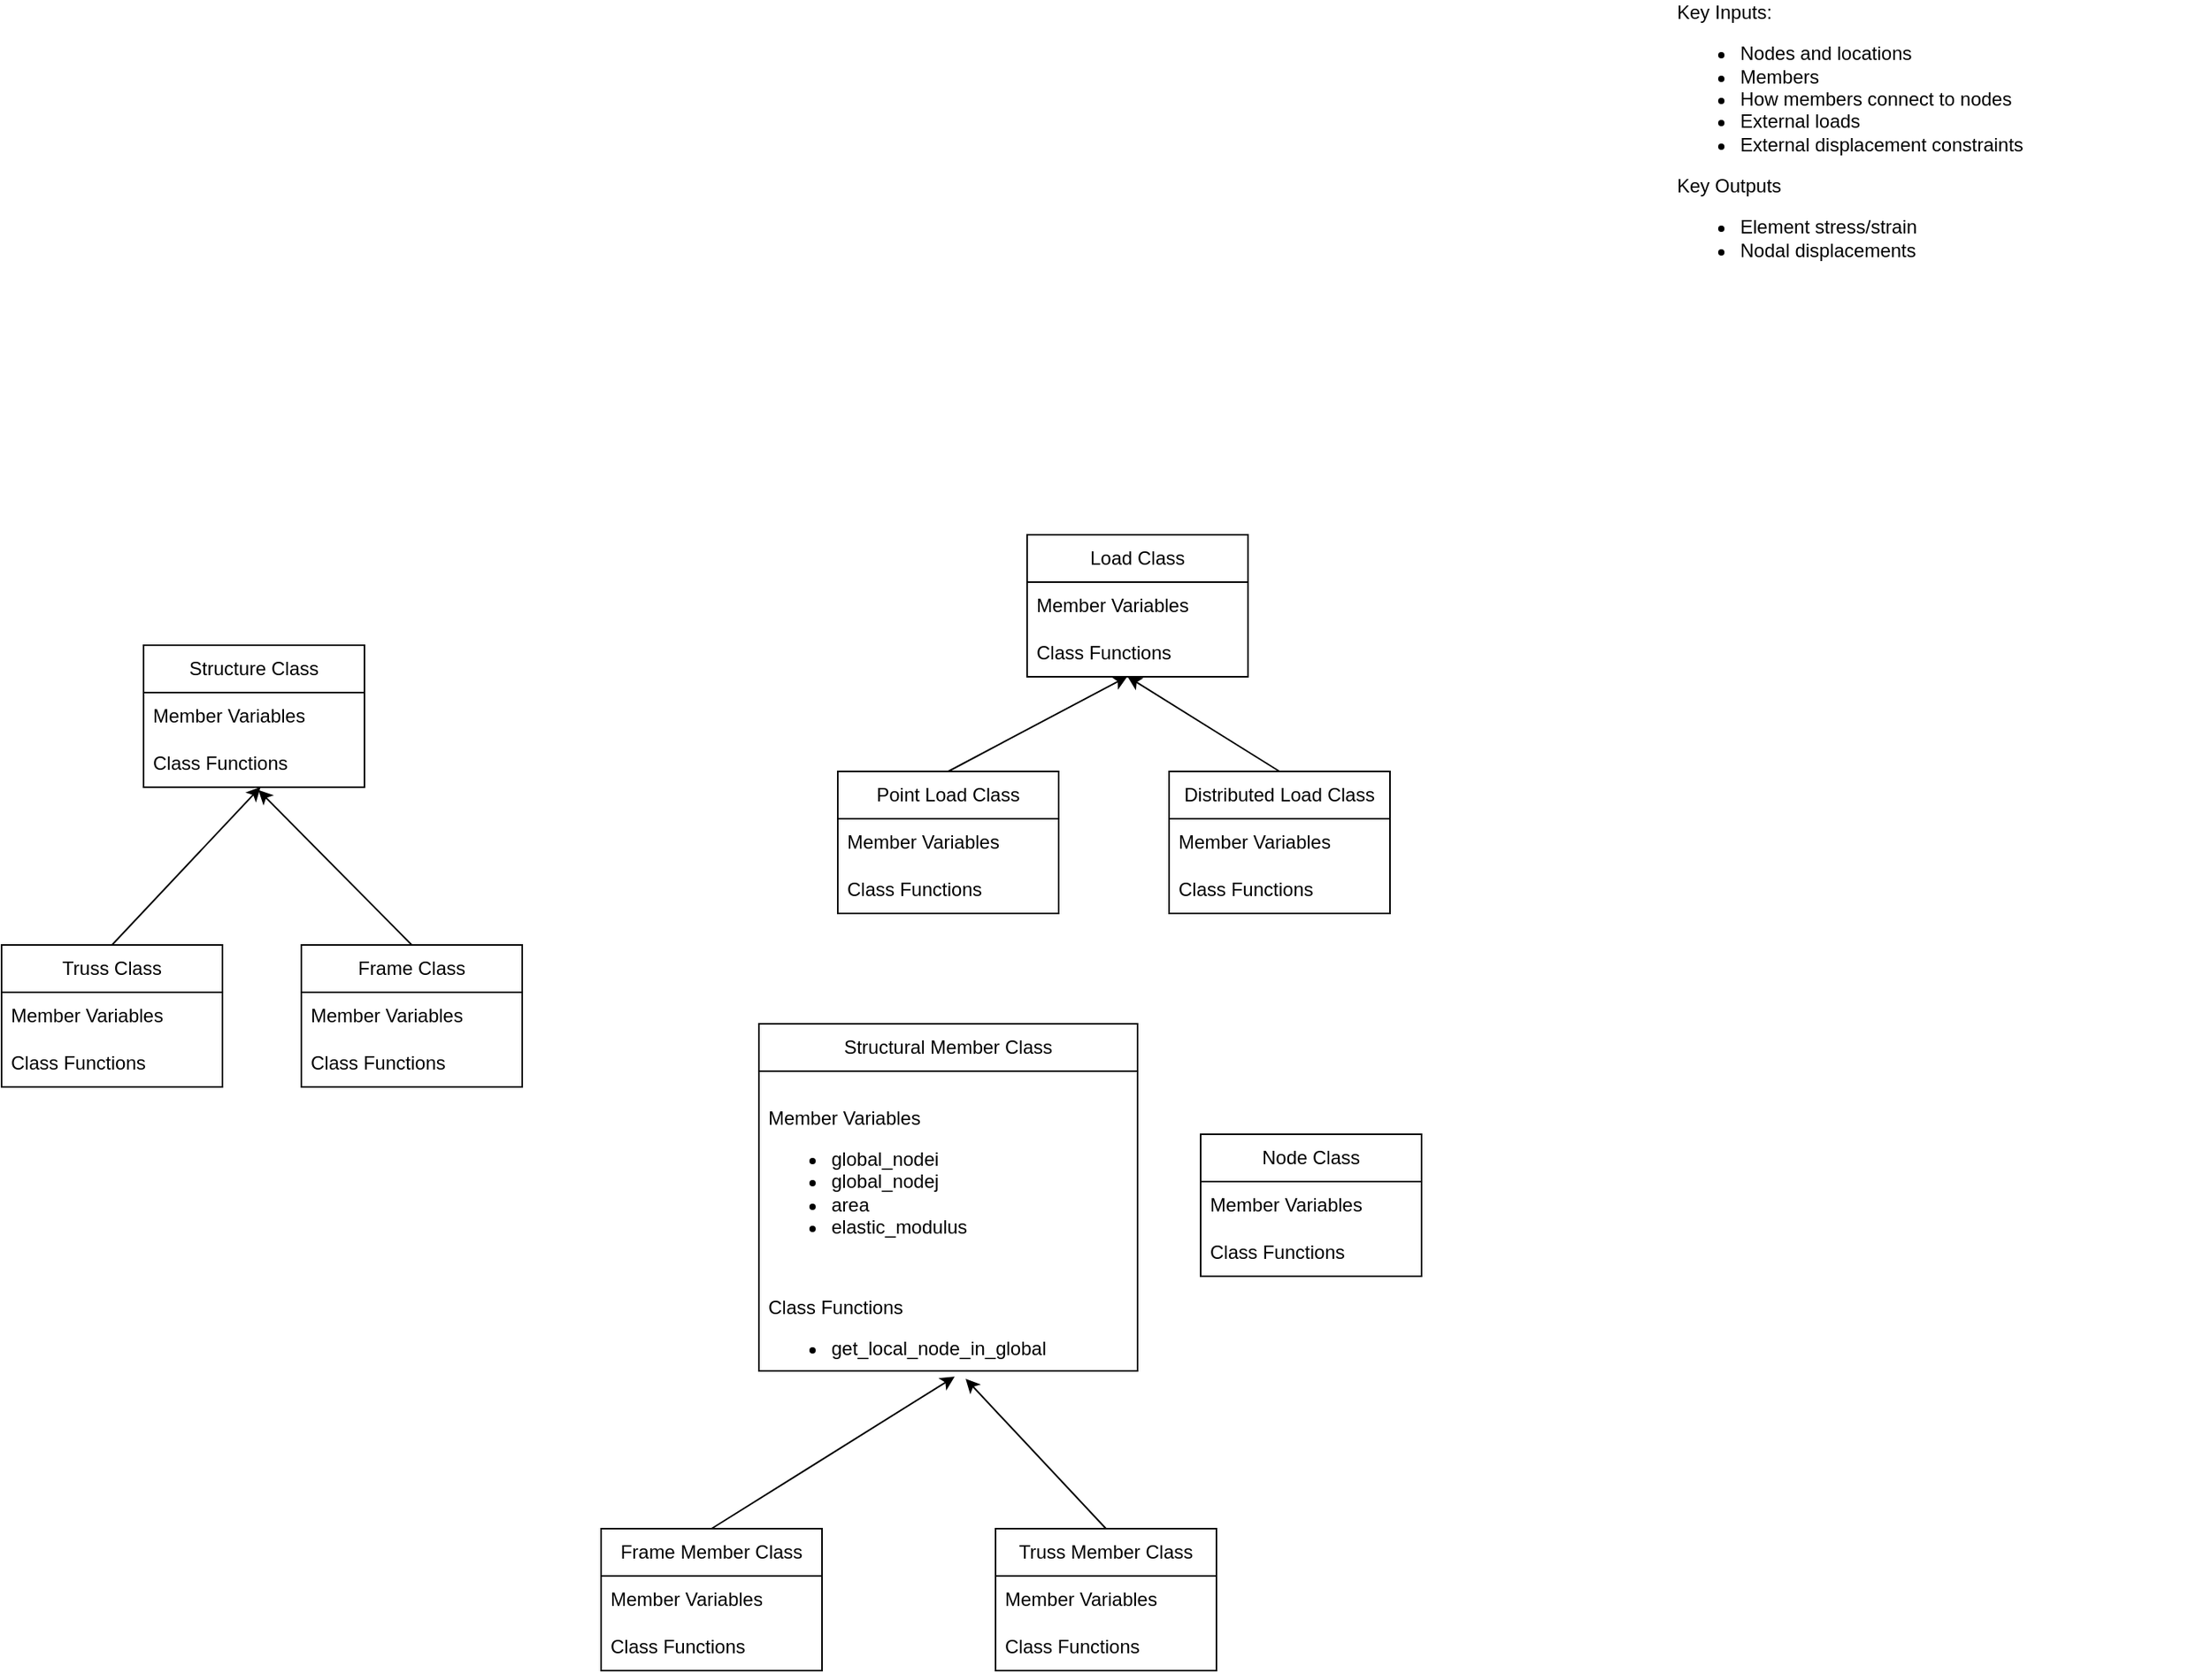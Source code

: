 <mxfile version="21.6.6" type="github">
  <diagram name="Page-1" id="8v4hivThOCxOhdB2SJ5s">
    <mxGraphModel dx="1423" dy="1930" grid="1" gridSize="10" guides="1" tooltips="1" connect="1" arrows="1" fold="1" page="1" pageScale="1" pageWidth="850" pageHeight="1100" math="0" shadow="0">
      <root>
        <mxCell id="0" />
        <mxCell id="1" parent="0" />
        <mxCell id="5DhYSEr1fFvONISvYPqg-1" value="Structural Member Class" style="swimlane;fontStyle=0;childLayout=stackLayout;horizontal=1;startSize=30;horizontalStack=0;resizeParent=1;resizeParentMax=0;resizeLast=0;collapsible=1;marginBottom=0;whiteSpace=wrap;html=1;" vertex="1" parent="1">
          <mxGeometry x="700" y="-170" width="240" height="220" as="geometry" />
        </mxCell>
        <mxCell id="5DhYSEr1fFvONISvYPqg-3" value="Member Variables&lt;br&gt;&lt;ul&gt;&lt;li&gt;global_nodei&lt;/li&gt;&lt;li&gt;global_nodej&lt;/li&gt;&lt;li&gt;area&lt;/li&gt;&lt;li&gt;elastic_modulus&lt;/li&gt;&lt;/ul&gt;" style="text;strokeColor=none;fillColor=none;align=left;verticalAlign=middle;spacingLeft=4;spacingRight=4;overflow=hidden;points=[[0,0.5],[1,0.5]];portConstraint=eastwest;rotatable=0;whiteSpace=wrap;html=1;" vertex="1" parent="5DhYSEr1fFvONISvYPqg-1">
          <mxGeometry y="30" width="240" height="140" as="geometry" />
        </mxCell>
        <mxCell id="5DhYSEr1fFvONISvYPqg-2" value="Class Functions&lt;br&gt;&lt;ul&gt;&lt;li&gt;get_local_node_in_global&lt;/li&gt;&lt;/ul&gt;" style="text;strokeColor=none;fillColor=none;align=left;verticalAlign=middle;spacingLeft=4;spacingRight=4;overflow=hidden;points=[[0,0.5],[1,0.5]];portConstraint=eastwest;rotatable=0;whiteSpace=wrap;html=1;" vertex="1" parent="5DhYSEr1fFvONISvYPqg-1">
          <mxGeometry y="170" width="240" height="50" as="geometry" />
        </mxCell>
        <mxCell id="5DhYSEr1fFvONISvYPqg-5" value="Node Class" style="swimlane;fontStyle=0;childLayout=stackLayout;horizontal=1;startSize=30;horizontalStack=0;resizeParent=1;resizeParentMax=0;resizeLast=0;collapsible=1;marginBottom=0;whiteSpace=wrap;html=1;" vertex="1" parent="1">
          <mxGeometry x="980" y="-100" width="140" height="90" as="geometry" />
        </mxCell>
        <mxCell id="5DhYSEr1fFvONISvYPqg-6" value="Member Variables" style="text;strokeColor=none;fillColor=none;align=left;verticalAlign=middle;spacingLeft=4;spacingRight=4;overflow=hidden;points=[[0,0.5],[1,0.5]];portConstraint=eastwest;rotatable=0;whiteSpace=wrap;html=1;" vertex="1" parent="5DhYSEr1fFvONISvYPqg-5">
          <mxGeometry y="30" width="140" height="30" as="geometry" />
        </mxCell>
        <mxCell id="5DhYSEr1fFvONISvYPqg-7" value="Class Functions" style="text;strokeColor=none;fillColor=none;align=left;verticalAlign=middle;spacingLeft=4;spacingRight=4;overflow=hidden;points=[[0,0.5],[1,0.5]];portConstraint=eastwest;rotatable=0;whiteSpace=wrap;html=1;" vertex="1" parent="5DhYSEr1fFvONISvYPqg-5">
          <mxGeometry y="60" width="140" height="30" as="geometry" />
        </mxCell>
        <mxCell id="5DhYSEr1fFvONISvYPqg-8" value="Structure Class" style="swimlane;fontStyle=0;childLayout=stackLayout;horizontal=1;startSize=30;horizontalStack=0;resizeParent=1;resizeParentMax=0;resizeLast=0;collapsible=1;marginBottom=0;whiteSpace=wrap;html=1;" vertex="1" parent="1">
          <mxGeometry x="310" y="-410" width="140" height="90" as="geometry" />
        </mxCell>
        <mxCell id="5DhYSEr1fFvONISvYPqg-9" value="Member Variables" style="text;strokeColor=none;fillColor=none;align=left;verticalAlign=middle;spacingLeft=4;spacingRight=4;overflow=hidden;points=[[0,0.5],[1,0.5]];portConstraint=eastwest;rotatable=0;whiteSpace=wrap;html=1;" vertex="1" parent="5DhYSEr1fFvONISvYPqg-8">
          <mxGeometry y="30" width="140" height="30" as="geometry" />
        </mxCell>
        <mxCell id="5DhYSEr1fFvONISvYPqg-10" value="Class Functions" style="text;strokeColor=none;fillColor=none;align=left;verticalAlign=middle;spacingLeft=4;spacingRight=4;overflow=hidden;points=[[0,0.5],[1,0.5]];portConstraint=eastwest;rotatable=0;whiteSpace=wrap;html=1;" vertex="1" parent="5DhYSEr1fFvONISvYPqg-8">
          <mxGeometry y="60" width="140" height="30" as="geometry" />
        </mxCell>
        <mxCell id="5DhYSEr1fFvONISvYPqg-11" value="Truss Class" style="swimlane;fontStyle=0;childLayout=stackLayout;horizontal=1;startSize=30;horizontalStack=0;resizeParent=1;resizeParentMax=0;resizeLast=0;collapsible=1;marginBottom=0;whiteSpace=wrap;html=1;" vertex="1" parent="1">
          <mxGeometry x="220" y="-220" width="140" height="90" as="geometry" />
        </mxCell>
        <mxCell id="5DhYSEr1fFvONISvYPqg-12" value="Member Variables" style="text;strokeColor=none;fillColor=none;align=left;verticalAlign=middle;spacingLeft=4;spacingRight=4;overflow=hidden;points=[[0,0.5],[1,0.5]];portConstraint=eastwest;rotatable=0;whiteSpace=wrap;html=1;" vertex="1" parent="5DhYSEr1fFvONISvYPqg-11">
          <mxGeometry y="30" width="140" height="30" as="geometry" />
        </mxCell>
        <mxCell id="5DhYSEr1fFvONISvYPqg-13" value="Class Functions" style="text;strokeColor=none;fillColor=none;align=left;verticalAlign=middle;spacingLeft=4;spacingRight=4;overflow=hidden;points=[[0,0.5],[1,0.5]];portConstraint=eastwest;rotatable=0;whiteSpace=wrap;html=1;" vertex="1" parent="5DhYSEr1fFvONISvYPqg-11">
          <mxGeometry y="60" width="140" height="30" as="geometry" />
        </mxCell>
        <mxCell id="5DhYSEr1fFvONISvYPqg-14" value="Frame Class" style="swimlane;fontStyle=0;childLayout=stackLayout;horizontal=1;startSize=30;horizontalStack=0;resizeParent=1;resizeParentMax=0;resizeLast=0;collapsible=1;marginBottom=0;whiteSpace=wrap;html=1;" vertex="1" parent="1">
          <mxGeometry x="410" y="-220" width="140" height="90" as="geometry" />
        </mxCell>
        <mxCell id="5DhYSEr1fFvONISvYPqg-15" value="Member Variables" style="text;strokeColor=none;fillColor=none;align=left;verticalAlign=middle;spacingLeft=4;spacingRight=4;overflow=hidden;points=[[0,0.5],[1,0.5]];portConstraint=eastwest;rotatable=0;whiteSpace=wrap;html=1;" vertex="1" parent="5DhYSEr1fFvONISvYPqg-14">
          <mxGeometry y="30" width="140" height="30" as="geometry" />
        </mxCell>
        <mxCell id="5DhYSEr1fFvONISvYPqg-16" value="Class Functions" style="text;strokeColor=none;fillColor=none;align=left;verticalAlign=middle;spacingLeft=4;spacingRight=4;overflow=hidden;points=[[0,0.5],[1,0.5]];portConstraint=eastwest;rotatable=0;whiteSpace=wrap;html=1;" vertex="1" parent="5DhYSEr1fFvONISvYPqg-14">
          <mxGeometry y="60" width="140" height="30" as="geometry" />
        </mxCell>
        <mxCell id="5DhYSEr1fFvONISvYPqg-17" value="" style="endArrow=classic;html=1;rounded=0;entryX=0.53;entryY=0.994;entryDx=0;entryDy=0;entryPerimeter=0;exitX=0.5;exitY=0;exitDx=0;exitDy=0;" edge="1" parent="1" source="5DhYSEr1fFvONISvYPqg-11" target="5DhYSEr1fFvONISvYPqg-10">
          <mxGeometry width="50" height="50" relative="1" as="geometry">
            <mxPoint x="250" y="-250" as="sourcePoint" />
            <mxPoint x="300" y="-300" as="targetPoint" />
          </mxGeometry>
        </mxCell>
        <mxCell id="5DhYSEr1fFvONISvYPqg-19" value="" style="endArrow=classic;html=1;rounded=0;entryX=0.52;entryY=1.061;entryDx=0;entryDy=0;entryPerimeter=0;exitX=0.5;exitY=0;exitDx=0;exitDy=0;" edge="1" parent="1" source="5DhYSEr1fFvONISvYPqg-14" target="5DhYSEr1fFvONISvYPqg-10">
          <mxGeometry width="50" height="50" relative="1" as="geometry">
            <mxPoint x="260" y="-240" as="sourcePoint" />
            <mxPoint x="394" y="-310" as="targetPoint" />
          </mxGeometry>
        </mxCell>
        <mxCell id="5DhYSEr1fFvONISvYPqg-20" value="Load Class" style="swimlane;fontStyle=0;childLayout=stackLayout;horizontal=1;startSize=30;horizontalStack=0;resizeParent=1;resizeParentMax=0;resizeLast=0;collapsible=1;marginBottom=0;whiteSpace=wrap;html=1;" vertex="1" parent="1">
          <mxGeometry x="870" y="-480" width="140" height="90" as="geometry" />
        </mxCell>
        <mxCell id="5DhYSEr1fFvONISvYPqg-21" value="Member Variables" style="text;strokeColor=none;fillColor=none;align=left;verticalAlign=middle;spacingLeft=4;spacingRight=4;overflow=hidden;points=[[0,0.5],[1,0.5]];portConstraint=eastwest;rotatable=0;whiteSpace=wrap;html=1;" vertex="1" parent="5DhYSEr1fFvONISvYPqg-20">
          <mxGeometry y="30" width="140" height="30" as="geometry" />
        </mxCell>
        <mxCell id="5DhYSEr1fFvONISvYPqg-22" value="Class Functions" style="text;strokeColor=none;fillColor=none;align=left;verticalAlign=middle;spacingLeft=4;spacingRight=4;overflow=hidden;points=[[0,0.5],[1,0.5]];portConstraint=eastwest;rotatable=0;whiteSpace=wrap;html=1;" vertex="1" parent="5DhYSEr1fFvONISvYPqg-20">
          <mxGeometry y="60" width="140" height="30" as="geometry" />
        </mxCell>
        <mxCell id="5DhYSEr1fFvONISvYPqg-23" value="Point Load Class" style="swimlane;fontStyle=0;childLayout=stackLayout;horizontal=1;startSize=30;horizontalStack=0;resizeParent=1;resizeParentMax=0;resizeLast=0;collapsible=1;marginBottom=0;whiteSpace=wrap;html=1;" vertex="1" parent="1">
          <mxGeometry x="750" y="-330" width="140" height="90" as="geometry" />
        </mxCell>
        <mxCell id="5DhYSEr1fFvONISvYPqg-24" value="Member Variables" style="text;strokeColor=none;fillColor=none;align=left;verticalAlign=middle;spacingLeft=4;spacingRight=4;overflow=hidden;points=[[0,0.5],[1,0.5]];portConstraint=eastwest;rotatable=0;whiteSpace=wrap;html=1;" vertex="1" parent="5DhYSEr1fFvONISvYPqg-23">
          <mxGeometry y="30" width="140" height="30" as="geometry" />
        </mxCell>
        <mxCell id="5DhYSEr1fFvONISvYPqg-25" value="Class Functions" style="text;strokeColor=none;fillColor=none;align=left;verticalAlign=middle;spacingLeft=4;spacingRight=4;overflow=hidden;points=[[0,0.5],[1,0.5]];portConstraint=eastwest;rotatable=0;whiteSpace=wrap;html=1;" vertex="1" parent="5DhYSEr1fFvONISvYPqg-23">
          <mxGeometry y="60" width="140" height="30" as="geometry" />
        </mxCell>
        <mxCell id="5DhYSEr1fFvONISvYPqg-26" value="Distributed Load Class" style="swimlane;fontStyle=0;childLayout=stackLayout;horizontal=1;startSize=30;horizontalStack=0;resizeParent=1;resizeParentMax=0;resizeLast=0;collapsible=1;marginBottom=0;whiteSpace=wrap;html=1;" vertex="1" parent="1">
          <mxGeometry x="960" y="-330" width="140" height="90" as="geometry" />
        </mxCell>
        <mxCell id="5DhYSEr1fFvONISvYPqg-27" value="Member Variables" style="text;strokeColor=none;fillColor=none;align=left;verticalAlign=middle;spacingLeft=4;spacingRight=4;overflow=hidden;points=[[0,0.5],[1,0.5]];portConstraint=eastwest;rotatable=0;whiteSpace=wrap;html=1;" vertex="1" parent="5DhYSEr1fFvONISvYPqg-26">
          <mxGeometry y="30" width="140" height="30" as="geometry" />
        </mxCell>
        <mxCell id="5DhYSEr1fFvONISvYPqg-28" value="Class Functions" style="text;strokeColor=none;fillColor=none;align=left;verticalAlign=middle;spacingLeft=4;spacingRight=4;overflow=hidden;points=[[0,0.5],[1,0.5]];portConstraint=eastwest;rotatable=0;whiteSpace=wrap;html=1;" vertex="1" parent="5DhYSEr1fFvONISvYPqg-26">
          <mxGeometry y="60" width="140" height="30" as="geometry" />
        </mxCell>
        <mxCell id="5DhYSEr1fFvONISvYPqg-29" value="" style="endArrow=classic;html=1;rounded=0;entryX=0.454;entryY=0.993;entryDx=0;entryDy=0;entryPerimeter=0;exitX=0.5;exitY=0;exitDx=0;exitDy=0;" edge="1" parent="1" source="5DhYSEr1fFvONISvYPqg-23" target="5DhYSEr1fFvONISvYPqg-22">
          <mxGeometry width="50" height="50" relative="1" as="geometry">
            <mxPoint x="490" y="-210" as="sourcePoint" />
            <mxPoint x="393" y="-308" as="targetPoint" />
          </mxGeometry>
        </mxCell>
        <mxCell id="5DhYSEr1fFvONISvYPqg-30" value="" style="endArrow=classic;html=1;rounded=0;entryX=0.454;entryY=0.993;entryDx=0;entryDy=0;entryPerimeter=0;exitX=0.5;exitY=0;exitDx=0;exitDy=0;" edge="1" parent="1" source="5DhYSEr1fFvONISvYPqg-26" target="5DhYSEr1fFvONISvYPqg-22">
          <mxGeometry width="50" height="50" relative="1" as="geometry">
            <mxPoint x="830" y="-320" as="sourcePoint" />
            <mxPoint x="944" y="-380" as="targetPoint" />
          </mxGeometry>
        </mxCell>
        <mxCell id="5DhYSEr1fFvONISvYPqg-31" value="Frame Member Class" style="swimlane;fontStyle=0;childLayout=stackLayout;horizontal=1;startSize=30;horizontalStack=0;resizeParent=1;resizeParentMax=0;resizeLast=0;collapsible=1;marginBottom=0;whiteSpace=wrap;html=1;" vertex="1" parent="1">
          <mxGeometry x="600" y="150" width="140" height="90" as="geometry" />
        </mxCell>
        <mxCell id="5DhYSEr1fFvONISvYPqg-32" value="Member Variables" style="text;strokeColor=none;fillColor=none;align=left;verticalAlign=middle;spacingLeft=4;spacingRight=4;overflow=hidden;points=[[0,0.5],[1,0.5]];portConstraint=eastwest;rotatable=0;whiteSpace=wrap;html=1;" vertex="1" parent="5DhYSEr1fFvONISvYPqg-31">
          <mxGeometry y="30" width="140" height="30" as="geometry" />
        </mxCell>
        <mxCell id="5DhYSEr1fFvONISvYPqg-33" value="Class Functions" style="text;strokeColor=none;fillColor=none;align=left;verticalAlign=middle;spacingLeft=4;spacingRight=4;overflow=hidden;points=[[0,0.5],[1,0.5]];portConstraint=eastwest;rotatable=0;whiteSpace=wrap;html=1;" vertex="1" parent="5DhYSEr1fFvONISvYPqg-31">
          <mxGeometry y="60" width="140" height="30" as="geometry" />
        </mxCell>
        <mxCell id="5DhYSEr1fFvONISvYPqg-34" value="Truss Member Class" style="swimlane;fontStyle=0;childLayout=stackLayout;horizontal=1;startSize=30;horizontalStack=0;resizeParent=1;resizeParentMax=0;resizeLast=0;collapsible=1;marginBottom=0;whiteSpace=wrap;html=1;" vertex="1" parent="1">
          <mxGeometry x="850" y="150" width="140" height="90" as="geometry" />
        </mxCell>
        <mxCell id="5DhYSEr1fFvONISvYPqg-35" value="Member Variables" style="text;strokeColor=none;fillColor=none;align=left;verticalAlign=middle;spacingLeft=4;spacingRight=4;overflow=hidden;points=[[0,0.5],[1,0.5]];portConstraint=eastwest;rotatable=0;whiteSpace=wrap;html=1;" vertex="1" parent="5DhYSEr1fFvONISvYPqg-34">
          <mxGeometry y="30" width="140" height="30" as="geometry" />
        </mxCell>
        <mxCell id="5DhYSEr1fFvONISvYPqg-36" value="Class Functions" style="text;strokeColor=none;fillColor=none;align=left;verticalAlign=middle;spacingLeft=4;spacingRight=4;overflow=hidden;points=[[0,0.5],[1,0.5]];portConstraint=eastwest;rotatable=0;whiteSpace=wrap;html=1;" vertex="1" parent="5DhYSEr1fFvONISvYPqg-34">
          <mxGeometry y="60" width="140" height="30" as="geometry" />
        </mxCell>
        <mxCell id="5DhYSEr1fFvONISvYPqg-37" value="" style="endArrow=classic;html=1;rounded=0;entryX=0.517;entryY=1.073;entryDx=0;entryDy=0;entryPerimeter=0;exitX=0.5;exitY=0;exitDx=0;exitDy=0;" edge="1" parent="1" source="5DhYSEr1fFvONISvYPqg-31" target="5DhYSEr1fFvONISvYPqg-2">
          <mxGeometry width="50" height="50" relative="1" as="geometry">
            <mxPoint x="490" y="-210" as="sourcePoint" />
            <mxPoint x="393" y="-308" as="targetPoint" />
          </mxGeometry>
        </mxCell>
        <mxCell id="5DhYSEr1fFvONISvYPqg-38" value="" style="endArrow=classic;html=1;rounded=0;entryX=0.546;entryY=1.1;entryDx=0;entryDy=0;entryPerimeter=0;exitX=0.5;exitY=0;exitDx=0;exitDy=0;" edge="1" parent="1" source="5DhYSEr1fFvONISvYPqg-34" target="5DhYSEr1fFvONISvYPqg-2">
          <mxGeometry width="50" height="50" relative="1" as="geometry">
            <mxPoint x="680" y="90" as="sourcePoint" />
            <mxPoint x="812" y="2" as="targetPoint" />
          </mxGeometry>
        </mxCell>
        <mxCell id="5DhYSEr1fFvONISvYPqg-40" value="Key Inputs:&lt;br&gt;&lt;ul&gt;&lt;li&gt;Nodes and locations&lt;/li&gt;&lt;li&gt;Members&lt;/li&gt;&lt;li&gt;How members connect to nodes&lt;/li&gt;&lt;li&gt;External loads&lt;/li&gt;&lt;li&gt;External displacement constraints&lt;/li&gt;&lt;/ul&gt;&lt;div&gt;Key Outputs&lt;/div&gt;&lt;div&gt;&lt;ul&gt;&lt;li&gt;Element stress/strain&lt;/li&gt;&lt;li&gt;Nodal displacements&lt;/li&gt;&lt;/ul&gt;&lt;/div&gt;" style="text;html=1;strokeColor=none;fillColor=none;align=left;verticalAlign=middle;whiteSpace=wrap;rounded=0;" vertex="1" parent="1">
          <mxGeometry x="1280" y="-810" width="340" height="160" as="geometry" />
        </mxCell>
      </root>
    </mxGraphModel>
  </diagram>
</mxfile>
